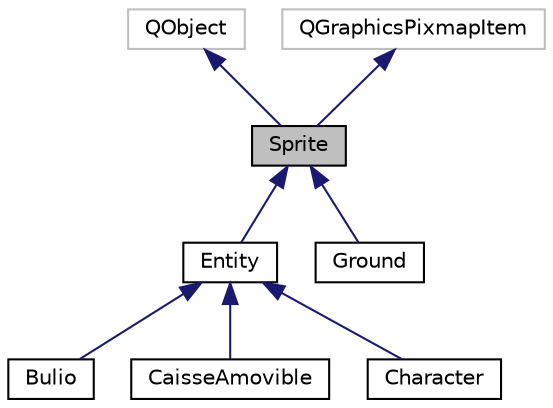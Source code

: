 digraph "Sprite"
{
 // LATEX_PDF_SIZE
  edge [fontname="Helvetica",fontsize="10",labelfontname="Helvetica",labelfontsize="10"];
  node [fontname="Helvetica",fontsize="10",shape=record];
  Node1 [label="Sprite",height=0.2,width=0.4,color="black", fillcolor="grey75", style="filled", fontcolor="black",tooltip="Classe qui représente un élément d'animation graphique 2D."];
  Node2 -> Node1 [dir="back",color="midnightblue",fontsize="10",style="solid",fontname="Helvetica"];
  Node2 [label="QObject",height=0.2,width=0.4,color="grey75", fillcolor="white", style="filled",tooltip=" "];
  Node3 -> Node1 [dir="back",color="midnightblue",fontsize="10",style="solid",fontname="Helvetica"];
  Node3 [label="QGraphicsPixmapItem",height=0.2,width=0.4,color="grey75", fillcolor="white", style="filled",tooltip=" "];
  Node1 -> Node4 [dir="back",color="midnightblue",fontsize="10",style="solid",fontname="Helvetica"];
  Node4 [label="Entity",height=0.2,width=0.4,color="black", fillcolor="white", style="filled",URL="$class_entity.html",tooltip="The Entity class Cette classe est permet de crée une entité et de la géré avec différente méthode...."];
  Node4 -> Node5 [dir="back",color="midnightblue",fontsize="10",style="solid",fontname="Helvetica"];
  Node5 [label="Bulio",height=0.2,width=0.4,color="black", fillcolor="white", style="filled",URL="$class_bulio.html",tooltip="la Classe Bulio gère l'ennemie de base du jeu, dans une scene. Cette classe hérite de la classe Entit..."];
  Node4 -> Node6 [dir="back",color="midnightblue",fontsize="10",style="solid",fontname="Helvetica"];
  Node6 [label="CaisseAmovible",height=0.2,width=0.4,color="black", fillcolor="white", style="filled",URL="$class_caisse_amovible.html",tooltip="The CaisseAmovible class Cette classe hérite de la classe Entity elle permet de géré l'état d'une cai..."];
  Node4 -> Node7 [dir="back",color="midnightblue",fontsize="10",style="solid",fontname="Helvetica"];
  Node7 [label="Character",height=0.2,width=0.4,color="black", fillcolor="white", style="filled",URL="$class_character.html",tooltip="la Classe Character gère le joueur dans une scene Cette classe est permet de crée le personnage que v..."];
  Node1 -> Node8 [dir="back",color="midnightblue",fontsize="10",style="solid",fontname="Helvetica"];
  Node8 [label="Ground",height=0.2,width=0.4,color="black", fillcolor="white", style="filled",URL="$class_ground.html",tooltip=" "];
}
